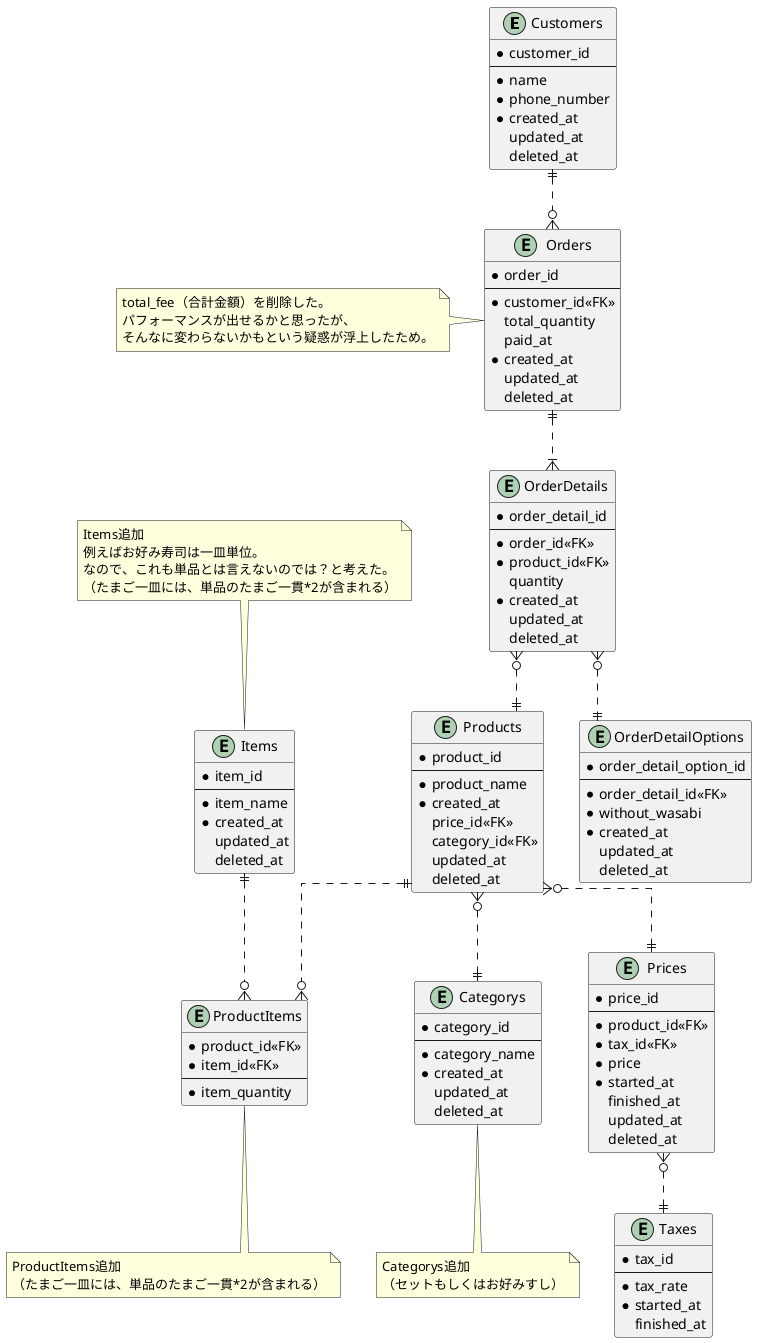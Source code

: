 @startuml sushi_ordering_schema_01

skinparam {
  ' カーディナリティ斜め対策
   linetype ortho
}

' 顧客
entity "Customers" as Customers {
  * customer_id
  --
  * name
  * phone_number
  * created_at
    updated_at
    deleted_at
}

' 商品
entity "Products" as Products {
  * product_id
  --
  * product_name
  * created_at
    price_id<<FK>>
    category_id<<FK>>
    updated_at
    deleted_at
}

' 商品カテゴリ
entity "Categorys" as Categorys {
  * category_id
  --
  * category_name
  * created_at
    updated_at
    deleted_at
}

note bottom of Categorys
  Categorys追加
  （セットもしくはお好みすし）
end note

' 商品金額
entity "Prices" as Prices {
  * price_id
  --
  * product_id<<FK>>
  * tax_id<<FK>>
  * price
  * started_at
    finished_at
    updated_at
    deleted_at
}

' 商品_単品
entity "ProductItems" as ProductItems {
  * product_id<<FK>>
  * item_id<<FK>>
  --
  * item_quantity
}

note bottom of ProductItems
  ProductItems追加
  （たまご一皿には、単品のたまご一貫*2が含まれる）
end note

' 単品
entity "Items" as Items {
  * item_id
  --
  * item_name
  * created_at
    updated_at
    deleted_at
}

note top of Items
  Items追加
  例えばお好み寿司は一皿単位。
  なので、これも単品とは言えないのでは？と考えた。
  （たまご一皿には、単品のたまご一貫*2が含まれる）
end note

' 消費税
entity "Taxes" as Taxes {
  * tax_id
  --
  * tax_rate
  * started_at
    finished_at
}

' 注文
entity "Orders" as Orders {
  * order_id
  --
  * customer_id<<FK>>
    total_quantity
    paid_at
  * created_at
    updated_at
    deleted_at
}

note left of Orders
  total_fee（合計金額）を削除した。
  パフォーマンスが出せるかと思ったが、
  そんなに変わらないかもという疑惑が浮上したため。
end note

entity "OrderDetails" as OrderDetails {
  * order_detail_id
  --
  * order_id<<FK>>
  * product_id<<FK>>
    quantity
  * created_at
    updated_at
    deleted_at
}

entity "OrderDetailOptions" as OrderDetailOptions {
  * order_detail_option_id
  --
  * order_detail_id<<FK>>
  * without_wasabi
  * created_at
    updated_at
    deleted_at
}

Customers ||..o{ Orders
Orders ||..|{ OrderDetails
OrderDetails }o..|| OrderDetailOptions
OrderDetails }o..|| Products
Products ||..o{ ProductItems
Items ||..o{ ProductItems
Products }o..|| Categorys
Products }o..|| Prices
Prices }o..|| Taxes

@enduml